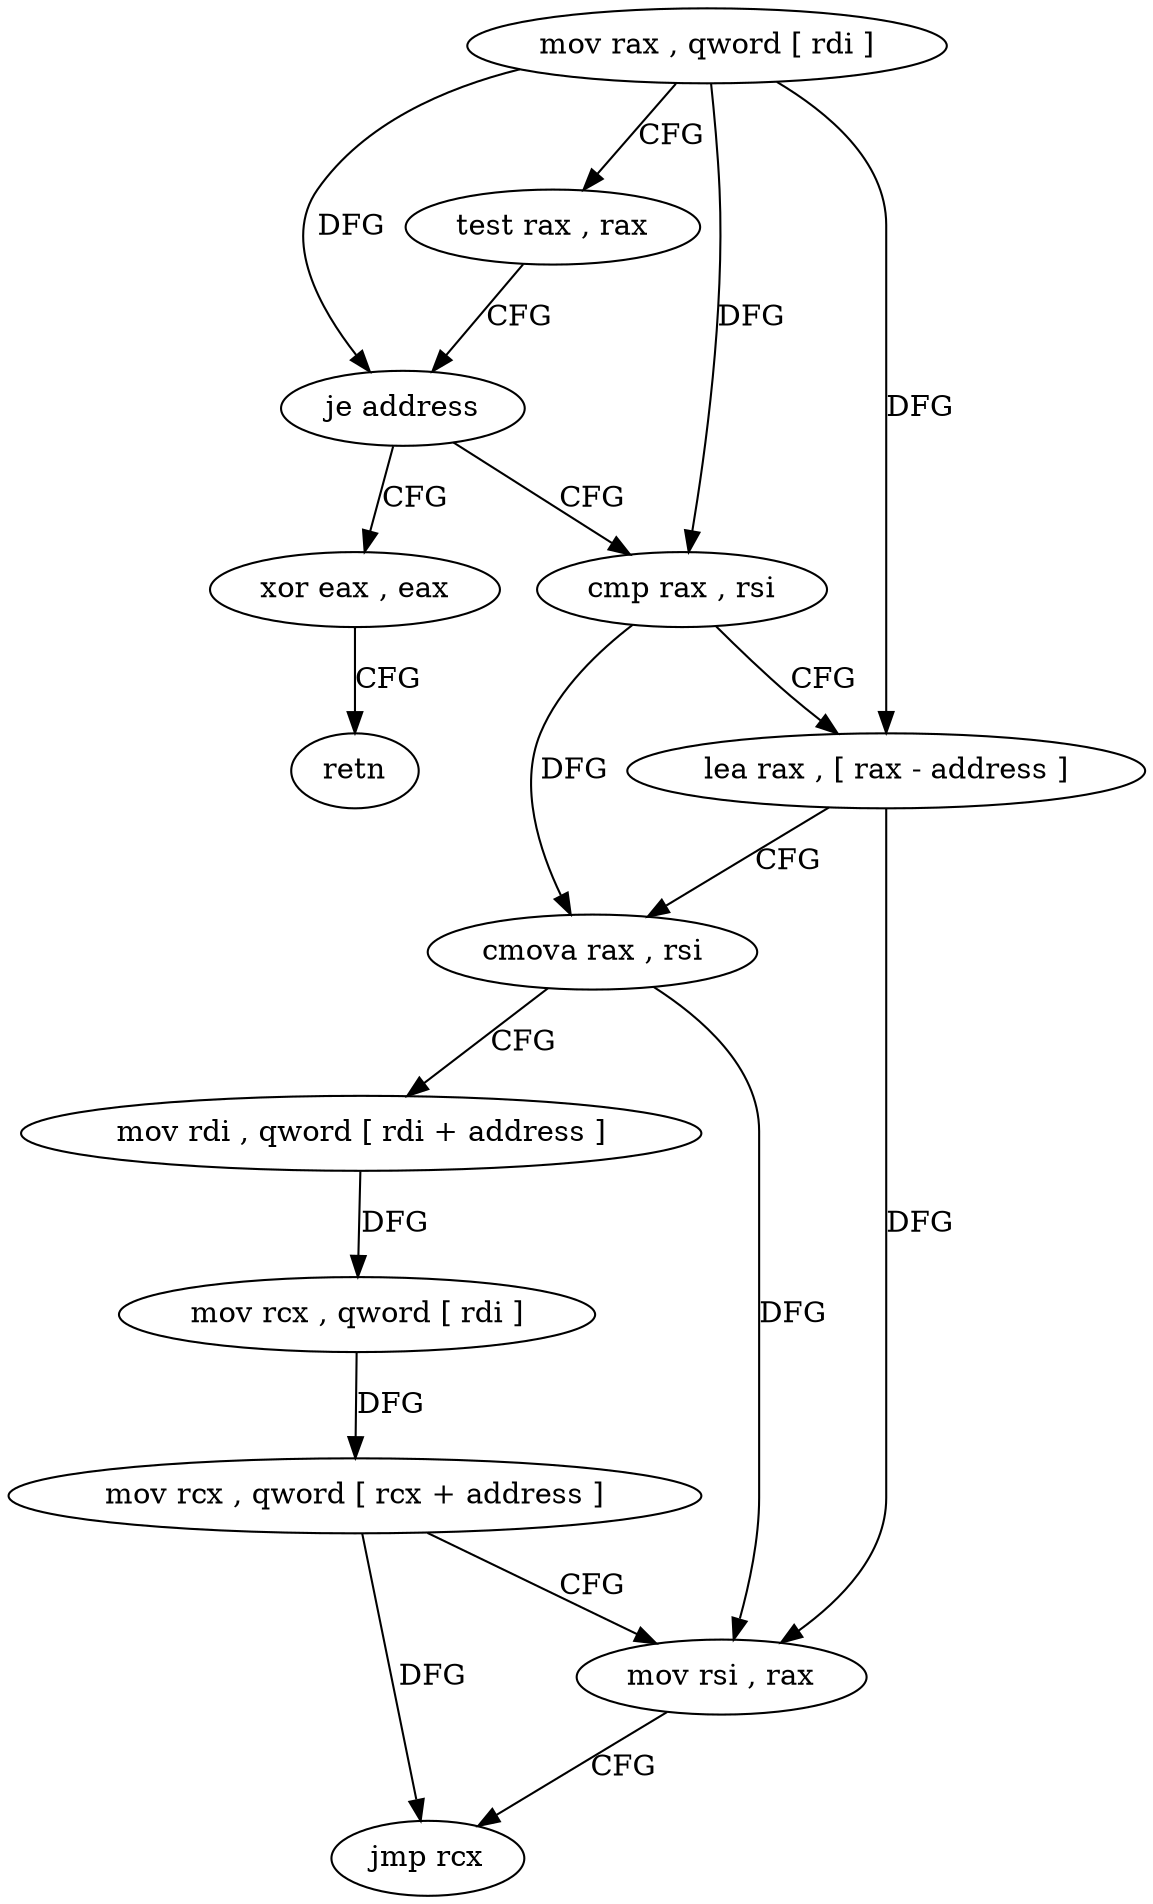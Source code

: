 digraph "func" {
"90528" [label = "mov rax , qword [ rdi ]" ]
"90531" [label = "test rax , rax" ]
"90534" [label = "je address" ]
"90563" [label = "xor eax , eax" ]
"90536" [label = "cmp rax , rsi" ]
"90565" [label = "retn" ]
"90539" [label = "lea rax , [ rax - address ]" ]
"90543" [label = "cmova rax , rsi" ]
"90547" [label = "mov rdi , qword [ rdi + address ]" ]
"90551" [label = "mov rcx , qword [ rdi ]" ]
"90554" [label = "mov rcx , qword [ rcx + address ]" ]
"90558" [label = "mov rsi , rax" ]
"90561" [label = "jmp rcx" ]
"90528" -> "90531" [ label = "CFG" ]
"90528" -> "90534" [ label = "DFG" ]
"90528" -> "90536" [ label = "DFG" ]
"90528" -> "90539" [ label = "DFG" ]
"90531" -> "90534" [ label = "CFG" ]
"90534" -> "90563" [ label = "CFG" ]
"90534" -> "90536" [ label = "CFG" ]
"90563" -> "90565" [ label = "CFG" ]
"90536" -> "90539" [ label = "CFG" ]
"90536" -> "90543" [ label = "DFG" ]
"90539" -> "90543" [ label = "CFG" ]
"90539" -> "90558" [ label = "DFG" ]
"90543" -> "90547" [ label = "CFG" ]
"90543" -> "90558" [ label = "DFG" ]
"90547" -> "90551" [ label = "DFG" ]
"90551" -> "90554" [ label = "DFG" ]
"90554" -> "90558" [ label = "CFG" ]
"90554" -> "90561" [ label = "DFG" ]
"90558" -> "90561" [ label = "CFG" ]
}
